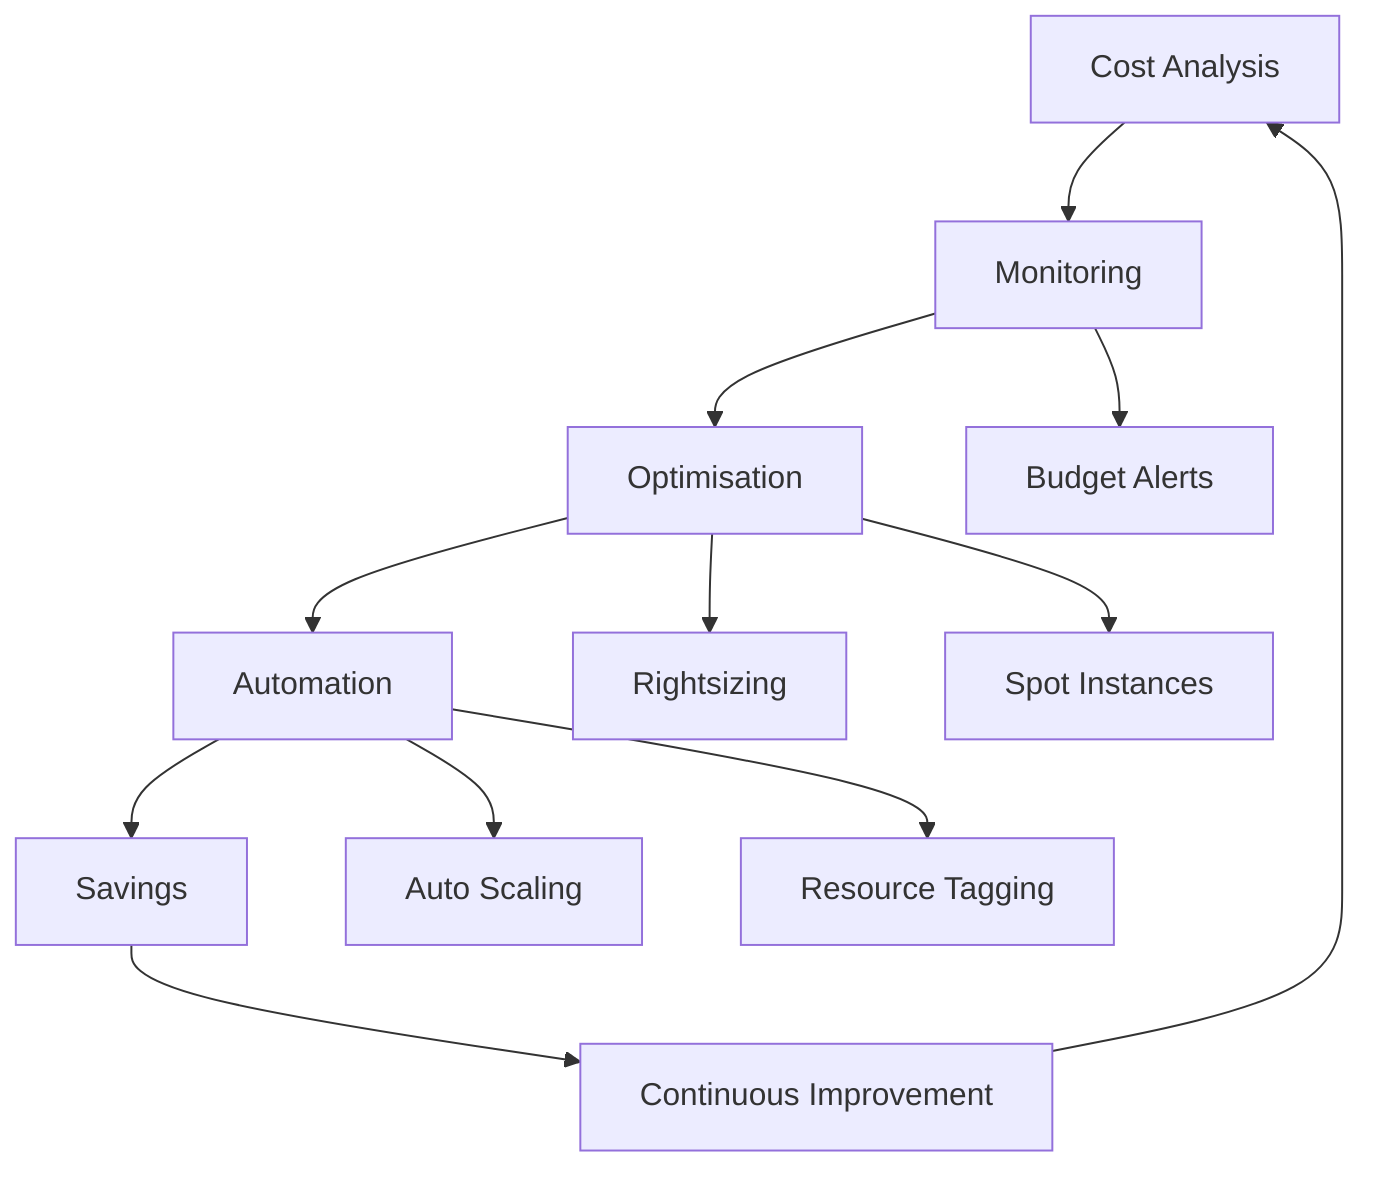 graph TD
    A[Cost Analysis]:::kv-primary --> B[Monitoring]:::kv-highlight
    B --> C[Optimisation]:::kv-accent
    C --> D[Automation]:::kv-accent
    D --> E[Savings]:::kv-primary
    E --> F[Continuous Improvement]:::kv-highlight
    F --> A

    B --> G[Budget Alerts]:::kv-muted
    C --> H[Rightsizing]:::kv-pattern
    C --> I[Spot Instances]:::kv-muted
    D --> J[Auto Scaling]:::kv-highlight
    D --> K[Resource Tagging]:::kv-muted